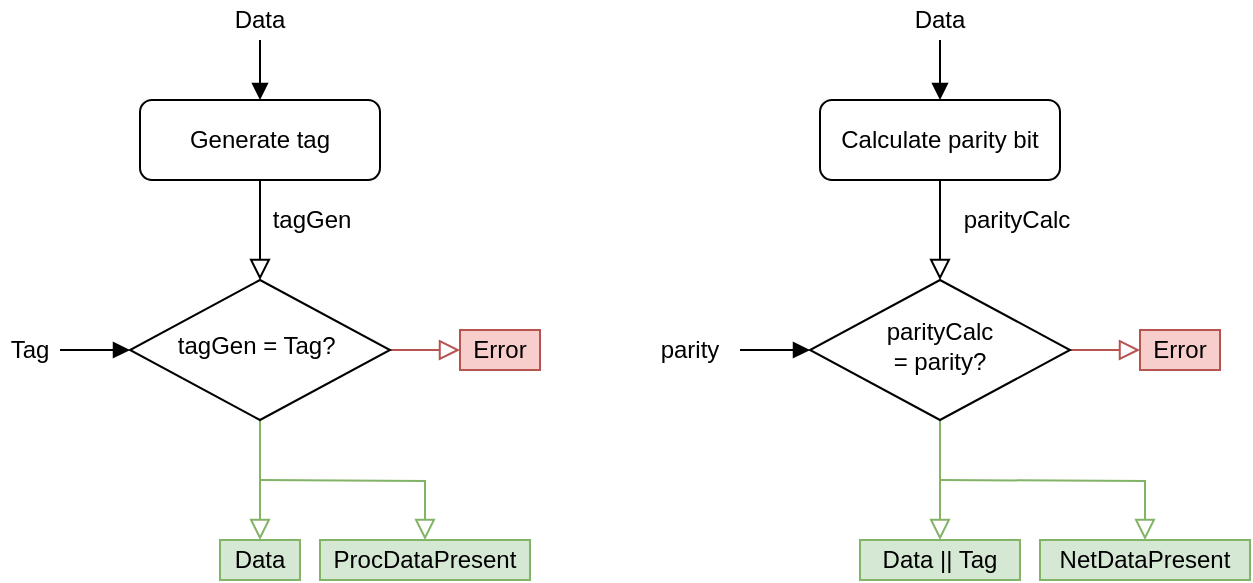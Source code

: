 <mxfile version="14.5.1" type="device"><diagram id="C5RBs43oDa-KdzZeNtuy" name="Page-1"><mxGraphModel dx="904" dy="567" grid="1" gridSize="10" guides="1" tooltips="1" connect="1" arrows="1" fold="1" page="1" pageScale="1" pageWidth="827" pageHeight="1169" math="0" shadow="0"><root><mxCell id="WIyWlLk6GJQsqaUBKTNV-0"/><mxCell id="WIyWlLk6GJQsqaUBKTNV-1" parent="WIyWlLk6GJQsqaUBKTNV-0"/><mxCell id="WIyWlLk6GJQsqaUBKTNV-2" value="" style="rounded=0;html=1;jettySize=auto;orthogonalLoop=1;fontSize=11;endArrow=block;endFill=0;endSize=8;strokeWidth=1;shadow=0;labelBackgroundColor=none;edgeStyle=orthogonalEdgeStyle;" parent="WIyWlLk6GJQsqaUBKTNV-1" source="WIyWlLk6GJQsqaUBKTNV-3" target="WIyWlLk6GJQsqaUBKTNV-6" edge="1"><mxGeometry relative="1" as="geometry"/></mxCell><mxCell id="BGsUQCbGe4DtDScb3wO--9" style="edgeStyle=orthogonalEdgeStyle;rounded=0;orthogonalLoop=1;jettySize=auto;html=1;exitX=0.5;exitY=0;exitDx=0;exitDy=0;startArrow=block;startFill=1;endArrow=none;endFill=0;" edge="1" parent="WIyWlLk6GJQsqaUBKTNV-1" source="WIyWlLk6GJQsqaUBKTNV-3"><mxGeometry relative="1" as="geometry"><mxPoint x="200" y="50" as="targetPoint"/></mxGeometry></mxCell><mxCell id="WIyWlLk6GJQsqaUBKTNV-3" value="Generate tag" style="rounded=1;whiteSpace=wrap;html=1;fontSize=12;glass=0;strokeWidth=1;shadow=0;" parent="WIyWlLk6GJQsqaUBKTNV-1" vertex="1"><mxGeometry x="140" y="80" width="120" height="40" as="geometry"/></mxCell><mxCell id="BGsUQCbGe4DtDScb3wO--11" style="edgeStyle=orthogonalEdgeStyle;rounded=0;orthogonalLoop=1;jettySize=auto;html=1;exitX=0;exitY=0.5;exitDx=0;exitDy=0;startArrow=block;startFill=1;endArrow=none;endFill=0;entryX=1;entryY=0.5;entryDx=0;entryDy=0;" edge="1" parent="WIyWlLk6GJQsqaUBKTNV-1" source="WIyWlLk6GJQsqaUBKTNV-6" target="BGsUQCbGe4DtDScb3wO--12"><mxGeometry relative="1" as="geometry"><mxPoint x="100" y="214.667" as="targetPoint"/></mxGeometry></mxCell><mxCell id="BGsUQCbGe4DtDScb3wO--16" style="edgeStyle=orthogonalEdgeStyle;rounded=0;orthogonalLoop=1;jettySize=auto;html=1;exitX=0.5;exitY=1;exitDx=0;exitDy=0;startArrow=none;startFill=0;endArrow=block;endFill=0;startSize=8;endSize=8;fillColor=#d5e8d4;strokeColor=#82b366;entryX=0.5;entryY=0;entryDx=0;entryDy=0;" edge="1" parent="WIyWlLk6GJQsqaUBKTNV-1" source="WIyWlLk6GJQsqaUBKTNV-6" target="BGsUQCbGe4DtDScb3wO--18"><mxGeometry relative="1" as="geometry"><mxPoint x="200" y="310" as="targetPoint"/></mxGeometry></mxCell><mxCell id="BGsUQCbGe4DtDScb3wO--20" style="edgeStyle=orthogonalEdgeStyle;rounded=0;orthogonalLoop=1;jettySize=auto;html=1;exitX=1;exitY=0.5;exitDx=0;exitDy=0;entryX=0;entryY=0.5;entryDx=0;entryDy=0;startArrow=none;startFill=0;startSize=8;endArrow=block;endFill=0;endSize=8;fillColor=#f8cecc;strokeColor=#b85450;" edge="1" parent="WIyWlLk6GJQsqaUBKTNV-1" source="WIyWlLk6GJQsqaUBKTNV-6" target="BGsUQCbGe4DtDScb3wO--21"><mxGeometry relative="1" as="geometry"><mxPoint x="320" y="215" as="targetPoint"/></mxGeometry></mxCell><mxCell id="WIyWlLk6GJQsqaUBKTNV-6" value="tagGen = Tag?&amp;nbsp;" style="rhombus;whiteSpace=wrap;html=1;shadow=0;fontFamily=Helvetica;fontSize=12;align=center;strokeWidth=1;spacing=6;spacingTop=-4;" parent="WIyWlLk6GJQsqaUBKTNV-1" vertex="1"><mxGeometry x="135" y="170" width="130" height="70" as="geometry"/></mxCell><mxCell id="BGsUQCbGe4DtDScb3wO--10" value="Data" style="text;html=1;strokeColor=none;fillColor=none;align=center;verticalAlign=middle;whiteSpace=wrap;rounded=0;" vertex="1" parent="WIyWlLk6GJQsqaUBKTNV-1"><mxGeometry x="180" y="30" width="40" height="20" as="geometry"/></mxCell><mxCell id="BGsUQCbGe4DtDScb3wO--12" value="Tag" style="text;html=1;strokeColor=none;fillColor=none;align=center;verticalAlign=middle;whiteSpace=wrap;rounded=0;" vertex="1" parent="WIyWlLk6GJQsqaUBKTNV-1"><mxGeometry x="70" y="195" width="30" height="20" as="geometry"/></mxCell><mxCell id="BGsUQCbGe4DtDScb3wO--13" value="tagGen" style="text;html=1;strokeColor=none;fillColor=none;align=center;verticalAlign=middle;whiteSpace=wrap;rounded=0;" vertex="1" parent="WIyWlLk6GJQsqaUBKTNV-1"><mxGeometry x="205.5" y="130" width="40" height="20" as="geometry"/></mxCell><mxCell id="BGsUQCbGe4DtDScb3wO--17" style="edgeStyle=orthogonalEdgeStyle;rounded=0;orthogonalLoop=1;jettySize=auto;html=1;startArrow=none;startFill=0;endArrow=block;endFill=0;startSize=8;endSize=8;entryX=0.5;entryY=0;entryDx=0;entryDy=0;fillColor=#d5e8d4;strokeColor=#82b366;" edge="1" parent="WIyWlLk6GJQsqaUBKTNV-1" target="BGsUQCbGe4DtDScb3wO--19"><mxGeometry relative="1" as="geometry"><mxPoint x="270" y="320" as="targetPoint"/><mxPoint x="200" y="270" as="sourcePoint"/></mxGeometry></mxCell><mxCell id="BGsUQCbGe4DtDScb3wO--18" value="Data" style="text;html=1;strokeColor=#82b366;fillColor=#d5e8d4;align=center;verticalAlign=middle;whiteSpace=wrap;rounded=0;" vertex="1" parent="WIyWlLk6GJQsqaUBKTNV-1"><mxGeometry x="180" y="300" width="40" height="20" as="geometry"/></mxCell><mxCell id="BGsUQCbGe4DtDScb3wO--19" value="ProcDataPresent" style="text;html=1;strokeColor=#82b366;fillColor=#d5e8d4;align=center;verticalAlign=middle;whiteSpace=wrap;rounded=0;" vertex="1" parent="WIyWlLk6GJQsqaUBKTNV-1"><mxGeometry x="230" y="300" width="105" height="20" as="geometry"/></mxCell><mxCell id="BGsUQCbGe4DtDScb3wO--21" value="Error" style="text;html=1;strokeColor=#b85450;fillColor=#f8cecc;align=center;verticalAlign=middle;whiteSpace=wrap;rounded=0;" vertex="1" parent="WIyWlLk6GJQsqaUBKTNV-1"><mxGeometry x="300" y="195" width="40" height="20" as="geometry"/></mxCell><mxCell id="BGsUQCbGe4DtDScb3wO--35" value="" style="rounded=0;html=1;jettySize=auto;orthogonalLoop=1;fontSize=11;endArrow=block;endFill=0;endSize=8;strokeWidth=1;shadow=0;labelBackgroundColor=none;edgeStyle=orthogonalEdgeStyle;" edge="1" parent="WIyWlLk6GJQsqaUBKTNV-1" source="BGsUQCbGe4DtDScb3wO--37" target="BGsUQCbGe4DtDScb3wO--41"><mxGeometry relative="1" as="geometry"/></mxCell><mxCell id="BGsUQCbGe4DtDScb3wO--36" style="edgeStyle=orthogonalEdgeStyle;rounded=0;orthogonalLoop=1;jettySize=auto;html=1;exitX=0.5;exitY=0;exitDx=0;exitDy=0;startArrow=block;startFill=1;endArrow=none;endFill=0;" edge="1" parent="WIyWlLk6GJQsqaUBKTNV-1" source="BGsUQCbGe4DtDScb3wO--37"><mxGeometry relative="1" as="geometry"><mxPoint x="540" y="50" as="targetPoint"/></mxGeometry></mxCell><mxCell id="BGsUQCbGe4DtDScb3wO--37" value="Calculate parity bit" style="rounded=1;whiteSpace=wrap;html=1;fontSize=12;glass=0;strokeWidth=1;shadow=0;" vertex="1" parent="WIyWlLk6GJQsqaUBKTNV-1"><mxGeometry x="480" y="80" width="120" height="40" as="geometry"/></mxCell><mxCell id="BGsUQCbGe4DtDScb3wO--38" style="edgeStyle=orthogonalEdgeStyle;rounded=0;orthogonalLoop=1;jettySize=auto;html=1;exitX=0;exitY=0.5;exitDx=0;exitDy=0;startArrow=block;startFill=1;endArrow=none;endFill=0;entryX=1;entryY=0.5;entryDx=0;entryDy=0;" edge="1" parent="WIyWlLk6GJQsqaUBKTNV-1" source="BGsUQCbGe4DtDScb3wO--41" target="BGsUQCbGe4DtDScb3wO--43"><mxGeometry relative="1" as="geometry"><mxPoint x="440" y="214.667" as="targetPoint"/></mxGeometry></mxCell><mxCell id="BGsUQCbGe4DtDScb3wO--39" style="edgeStyle=orthogonalEdgeStyle;rounded=0;orthogonalLoop=1;jettySize=auto;html=1;exitX=0.5;exitY=1;exitDx=0;exitDy=0;startArrow=none;startFill=0;endArrow=block;endFill=0;startSize=8;endSize=8;fillColor=#d5e8d4;strokeColor=#82b366;entryX=0.5;entryY=0;entryDx=0;entryDy=0;" edge="1" parent="WIyWlLk6GJQsqaUBKTNV-1" source="BGsUQCbGe4DtDScb3wO--41" target="BGsUQCbGe4DtDScb3wO--46"><mxGeometry relative="1" as="geometry"><mxPoint x="540" y="310" as="targetPoint"/></mxGeometry></mxCell><mxCell id="BGsUQCbGe4DtDScb3wO--40" style="edgeStyle=orthogonalEdgeStyle;rounded=0;orthogonalLoop=1;jettySize=auto;html=1;exitX=1;exitY=0.5;exitDx=0;exitDy=0;entryX=0;entryY=0.5;entryDx=0;entryDy=0;startArrow=none;startFill=0;startSize=8;endArrow=block;endFill=0;endSize=8;fillColor=#f8cecc;strokeColor=#b85450;" edge="1" parent="WIyWlLk6GJQsqaUBKTNV-1" source="BGsUQCbGe4DtDScb3wO--41" target="BGsUQCbGe4DtDScb3wO--48"><mxGeometry relative="1" as="geometry"><mxPoint x="660" y="215" as="targetPoint"/></mxGeometry></mxCell><mxCell id="BGsUQCbGe4DtDScb3wO--41" value="parityCalc &lt;br&gt;= parity?" style="rhombus;whiteSpace=wrap;html=1;shadow=0;fontFamily=Helvetica;fontSize=12;align=center;strokeWidth=1;spacing=6;spacingTop=-4;" vertex="1" parent="WIyWlLk6GJQsqaUBKTNV-1"><mxGeometry x="475" y="170" width="130" height="70" as="geometry"/></mxCell><mxCell id="BGsUQCbGe4DtDScb3wO--42" value="Data" style="text;html=1;strokeColor=none;fillColor=none;align=center;verticalAlign=middle;whiteSpace=wrap;rounded=0;" vertex="1" parent="WIyWlLk6GJQsqaUBKTNV-1"><mxGeometry x="520" y="30" width="40" height="20" as="geometry"/></mxCell><mxCell id="BGsUQCbGe4DtDScb3wO--43" value="parity" style="text;html=1;strokeColor=none;fillColor=none;align=center;verticalAlign=middle;whiteSpace=wrap;rounded=0;" vertex="1" parent="WIyWlLk6GJQsqaUBKTNV-1"><mxGeometry x="390" y="195" width="50" height="20" as="geometry"/></mxCell><mxCell id="BGsUQCbGe4DtDScb3wO--44" value="parityCalc" style="text;html=1;strokeColor=none;fillColor=none;align=center;verticalAlign=middle;whiteSpace=wrap;rounded=0;" vertex="1" parent="WIyWlLk6GJQsqaUBKTNV-1"><mxGeometry x="545.5" y="130" width="64.5" height="20" as="geometry"/></mxCell><mxCell id="BGsUQCbGe4DtDScb3wO--45" style="edgeStyle=orthogonalEdgeStyle;rounded=0;orthogonalLoop=1;jettySize=auto;html=1;startArrow=none;startFill=0;endArrow=block;endFill=0;startSize=8;endSize=8;entryX=0.5;entryY=0;entryDx=0;entryDy=0;fillColor=#d5e8d4;strokeColor=#82b366;" edge="1" parent="WIyWlLk6GJQsqaUBKTNV-1" target="BGsUQCbGe4DtDScb3wO--47"><mxGeometry relative="1" as="geometry"><mxPoint x="630" y="320" as="targetPoint"/><mxPoint x="540" y="270" as="sourcePoint"/></mxGeometry></mxCell><mxCell id="BGsUQCbGe4DtDScb3wO--46" value="Data || Tag" style="text;html=1;strokeColor=#82b366;fillColor=#d5e8d4;align=center;verticalAlign=middle;whiteSpace=wrap;rounded=0;" vertex="1" parent="WIyWlLk6GJQsqaUBKTNV-1"><mxGeometry x="500" y="300" width="80" height="20" as="geometry"/></mxCell><mxCell id="BGsUQCbGe4DtDScb3wO--47" value="NetDataPresent" style="text;html=1;strokeColor=#82b366;fillColor=#d5e8d4;align=center;verticalAlign=middle;whiteSpace=wrap;rounded=0;" vertex="1" parent="WIyWlLk6GJQsqaUBKTNV-1"><mxGeometry x="590" y="300" width="105" height="20" as="geometry"/></mxCell><mxCell id="BGsUQCbGe4DtDScb3wO--48" value="Error" style="text;html=1;strokeColor=#b85450;fillColor=#f8cecc;align=center;verticalAlign=middle;whiteSpace=wrap;rounded=0;" vertex="1" parent="WIyWlLk6GJQsqaUBKTNV-1"><mxGeometry x="640" y="195" width="40" height="20" as="geometry"/></mxCell></root></mxGraphModel></diagram></mxfile>